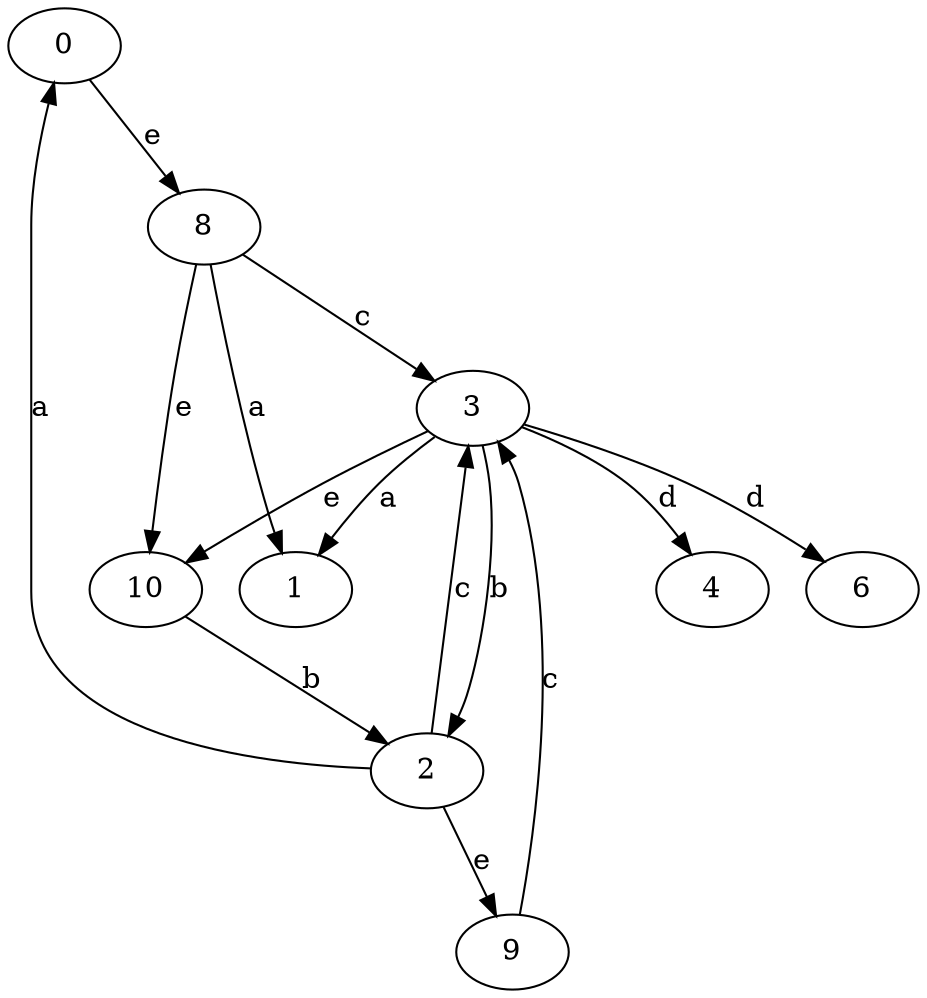 strict digraph  {
0;
1;
2;
3;
4;
6;
8;
9;
10;
0 -> 8  [label=e];
2 -> 0  [label=a];
2 -> 3  [label=c];
2 -> 9  [label=e];
3 -> 1  [label=a];
3 -> 2  [label=b];
3 -> 4  [label=d];
3 -> 6  [label=d];
3 -> 10  [label=e];
8 -> 1  [label=a];
8 -> 3  [label=c];
8 -> 10  [label=e];
9 -> 3  [label=c];
10 -> 2  [label=b];
}

